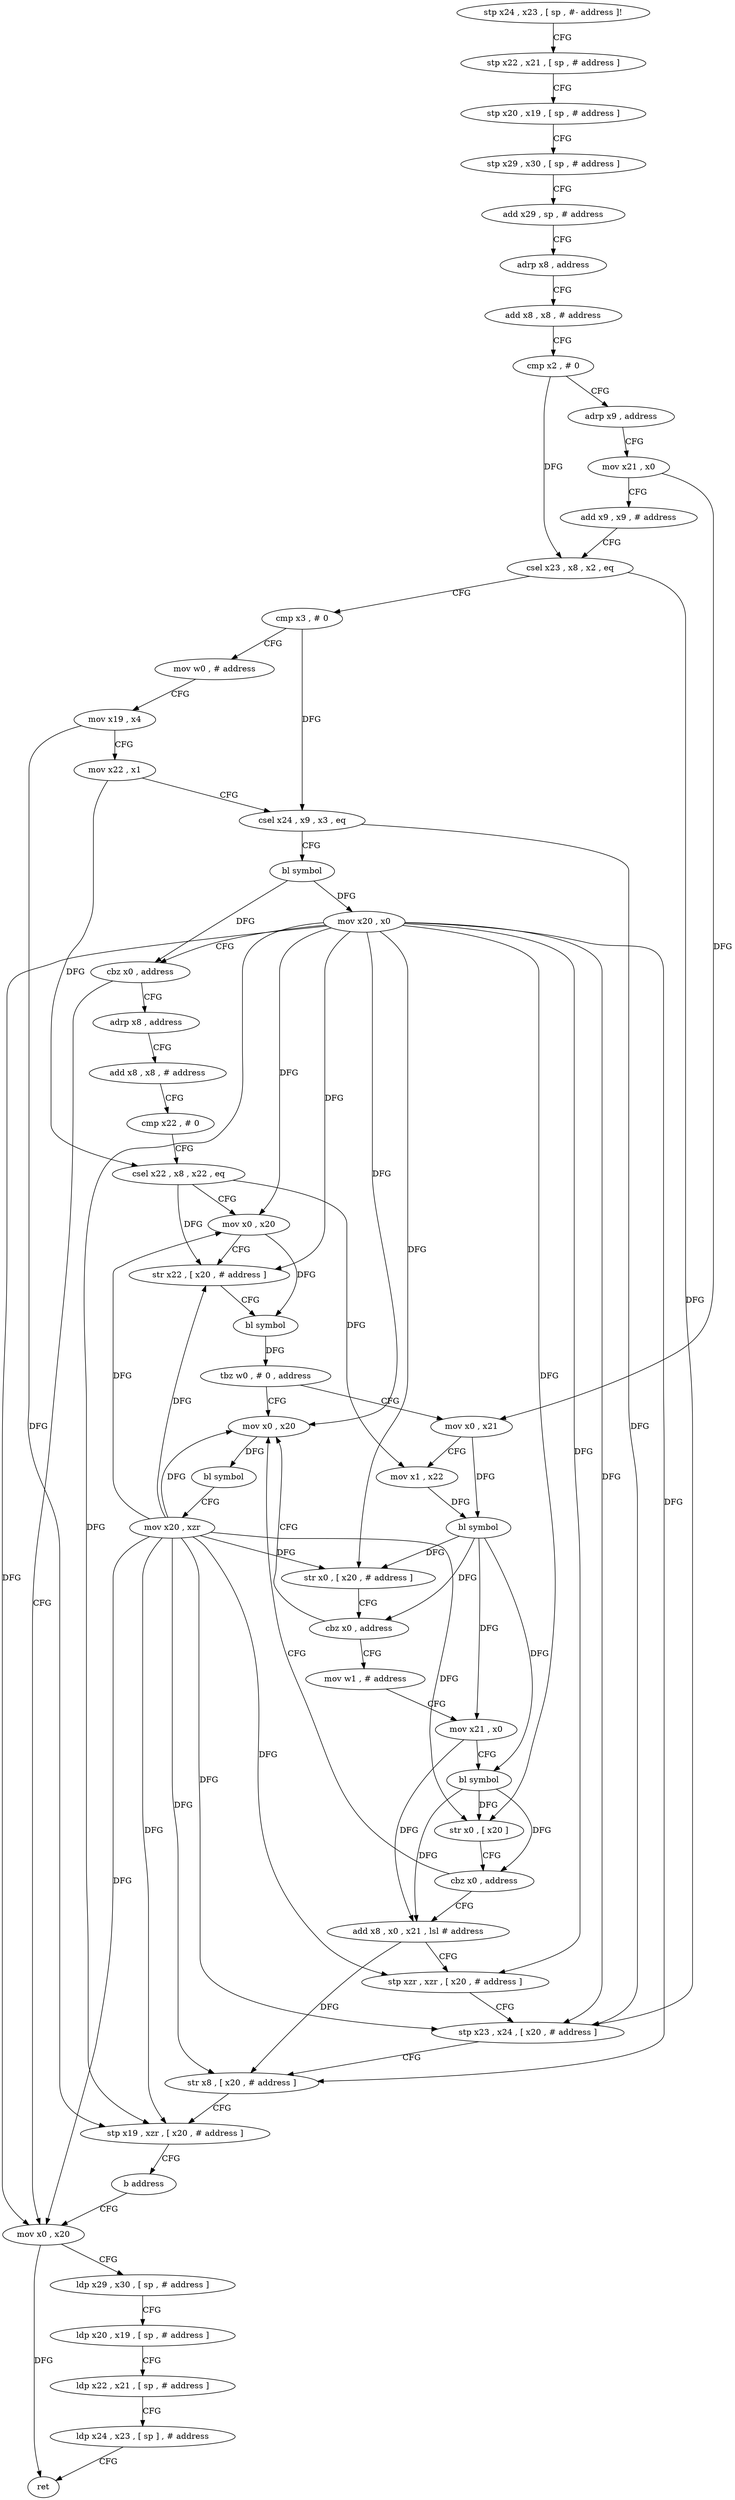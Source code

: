 digraph "func" {
"4220488" [label = "stp x24 , x23 , [ sp , #- address ]!" ]
"4220492" [label = "stp x22 , x21 , [ sp , # address ]" ]
"4220496" [label = "stp x20 , x19 , [ sp , # address ]" ]
"4220500" [label = "stp x29 , x30 , [ sp , # address ]" ]
"4220504" [label = "add x29 , sp , # address" ]
"4220508" [label = "adrp x8 , address" ]
"4220512" [label = "add x8 , x8 , # address" ]
"4220516" [label = "cmp x2 , # 0" ]
"4220520" [label = "adrp x9 , address" ]
"4220524" [label = "mov x21 , x0" ]
"4220528" [label = "add x9 , x9 , # address" ]
"4220532" [label = "csel x23 , x8 , x2 , eq" ]
"4220536" [label = "cmp x3 , # 0" ]
"4220540" [label = "mov w0 , # address" ]
"4220544" [label = "mov x19 , x4" ]
"4220548" [label = "mov x22 , x1" ]
"4220552" [label = "csel x24 , x9 , x3 , eq" ]
"4220556" [label = "bl symbol" ]
"4220560" [label = "mov x20 , x0" ]
"4220564" [label = "cbz x0 , address" ]
"4220676" [label = "mov x0 , x20" ]
"4220568" [label = "adrp x8 , address" ]
"4220680" [label = "ldp x29 , x30 , [ sp , # address ]" ]
"4220684" [label = "ldp x20 , x19 , [ sp , # address ]" ]
"4220688" [label = "ldp x22 , x21 , [ sp , # address ]" ]
"4220692" [label = "ldp x24 , x23 , [ sp ] , # address" ]
"4220696" [label = "ret" ]
"4220572" [label = "add x8 , x8 , # address" ]
"4220576" [label = "cmp x22 , # 0" ]
"4220580" [label = "csel x22 , x8 , x22 , eq" ]
"4220584" [label = "mov x0 , x20" ]
"4220588" [label = "str x22 , [ x20 , # address ]" ]
"4220592" [label = "bl symbol" ]
"4220596" [label = "tbz w0 , # 0 , address" ]
"4220664" [label = "mov x0 , x20" ]
"4220600" [label = "mov x0 , x21" ]
"4220668" [label = "bl symbol" ]
"4220672" [label = "mov x20 , xzr" ]
"4220604" [label = "mov x1 , x22" ]
"4220608" [label = "bl symbol" ]
"4220612" [label = "str x0 , [ x20 , # address ]" ]
"4220616" [label = "cbz x0 , address" ]
"4220620" [label = "mov w1 , # address" ]
"4220624" [label = "mov x21 , x0" ]
"4220628" [label = "bl symbol" ]
"4220632" [label = "str x0 , [ x20 ]" ]
"4220636" [label = "cbz x0 , address" ]
"4220640" [label = "add x8 , x0 , x21 , lsl # address" ]
"4220644" [label = "stp xzr , xzr , [ x20 , # address ]" ]
"4220648" [label = "stp x23 , x24 , [ x20 , # address ]" ]
"4220652" [label = "str x8 , [ x20 , # address ]" ]
"4220656" [label = "stp x19 , xzr , [ x20 , # address ]" ]
"4220660" [label = "b address" ]
"4220488" -> "4220492" [ label = "CFG" ]
"4220492" -> "4220496" [ label = "CFG" ]
"4220496" -> "4220500" [ label = "CFG" ]
"4220500" -> "4220504" [ label = "CFG" ]
"4220504" -> "4220508" [ label = "CFG" ]
"4220508" -> "4220512" [ label = "CFG" ]
"4220512" -> "4220516" [ label = "CFG" ]
"4220516" -> "4220520" [ label = "CFG" ]
"4220516" -> "4220532" [ label = "DFG" ]
"4220520" -> "4220524" [ label = "CFG" ]
"4220524" -> "4220528" [ label = "CFG" ]
"4220524" -> "4220600" [ label = "DFG" ]
"4220528" -> "4220532" [ label = "CFG" ]
"4220532" -> "4220536" [ label = "CFG" ]
"4220532" -> "4220648" [ label = "DFG" ]
"4220536" -> "4220540" [ label = "CFG" ]
"4220536" -> "4220552" [ label = "DFG" ]
"4220540" -> "4220544" [ label = "CFG" ]
"4220544" -> "4220548" [ label = "CFG" ]
"4220544" -> "4220656" [ label = "DFG" ]
"4220548" -> "4220552" [ label = "CFG" ]
"4220548" -> "4220580" [ label = "DFG" ]
"4220552" -> "4220556" [ label = "CFG" ]
"4220552" -> "4220648" [ label = "DFG" ]
"4220556" -> "4220560" [ label = "DFG" ]
"4220556" -> "4220564" [ label = "DFG" ]
"4220560" -> "4220564" [ label = "CFG" ]
"4220560" -> "4220676" [ label = "DFG" ]
"4220560" -> "4220584" [ label = "DFG" ]
"4220560" -> "4220588" [ label = "DFG" ]
"4220560" -> "4220664" [ label = "DFG" ]
"4220560" -> "4220612" [ label = "DFG" ]
"4220560" -> "4220632" [ label = "DFG" ]
"4220560" -> "4220644" [ label = "DFG" ]
"4220560" -> "4220648" [ label = "DFG" ]
"4220560" -> "4220652" [ label = "DFG" ]
"4220560" -> "4220656" [ label = "DFG" ]
"4220564" -> "4220676" [ label = "CFG" ]
"4220564" -> "4220568" [ label = "CFG" ]
"4220676" -> "4220680" [ label = "CFG" ]
"4220676" -> "4220696" [ label = "DFG" ]
"4220568" -> "4220572" [ label = "CFG" ]
"4220680" -> "4220684" [ label = "CFG" ]
"4220684" -> "4220688" [ label = "CFG" ]
"4220688" -> "4220692" [ label = "CFG" ]
"4220692" -> "4220696" [ label = "CFG" ]
"4220572" -> "4220576" [ label = "CFG" ]
"4220576" -> "4220580" [ label = "CFG" ]
"4220580" -> "4220584" [ label = "CFG" ]
"4220580" -> "4220588" [ label = "DFG" ]
"4220580" -> "4220604" [ label = "DFG" ]
"4220584" -> "4220588" [ label = "CFG" ]
"4220584" -> "4220592" [ label = "DFG" ]
"4220588" -> "4220592" [ label = "CFG" ]
"4220592" -> "4220596" [ label = "DFG" ]
"4220596" -> "4220664" [ label = "CFG" ]
"4220596" -> "4220600" [ label = "CFG" ]
"4220664" -> "4220668" [ label = "DFG" ]
"4220600" -> "4220604" [ label = "CFG" ]
"4220600" -> "4220608" [ label = "DFG" ]
"4220668" -> "4220672" [ label = "CFG" ]
"4220672" -> "4220676" [ label = "DFG" ]
"4220672" -> "4220584" [ label = "DFG" ]
"4220672" -> "4220664" [ label = "DFG" ]
"4220672" -> "4220588" [ label = "DFG" ]
"4220672" -> "4220612" [ label = "DFG" ]
"4220672" -> "4220632" [ label = "DFG" ]
"4220672" -> "4220644" [ label = "DFG" ]
"4220672" -> "4220648" [ label = "DFG" ]
"4220672" -> "4220652" [ label = "DFG" ]
"4220672" -> "4220656" [ label = "DFG" ]
"4220604" -> "4220608" [ label = "DFG" ]
"4220608" -> "4220612" [ label = "DFG" ]
"4220608" -> "4220616" [ label = "DFG" ]
"4220608" -> "4220624" [ label = "DFG" ]
"4220608" -> "4220628" [ label = "DFG" ]
"4220612" -> "4220616" [ label = "CFG" ]
"4220616" -> "4220664" [ label = "CFG" ]
"4220616" -> "4220620" [ label = "CFG" ]
"4220620" -> "4220624" [ label = "CFG" ]
"4220624" -> "4220628" [ label = "CFG" ]
"4220624" -> "4220640" [ label = "DFG" ]
"4220628" -> "4220632" [ label = "DFG" ]
"4220628" -> "4220636" [ label = "DFG" ]
"4220628" -> "4220640" [ label = "DFG" ]
"4220632" -> "4220636" [ label = "CFG" ]
"4220636" -> "4220664" [ label = "CFG" ]
"4220636" -> "4220640" [ label = "CFG" ]
"4220640" -> "4220644" [ label = "CFG" ]
"4220640" -> "4220652" [ label = "DFG" ]
"4220644" -> "4220648" [ label = "CFG" ]
"4220648" -> "4220652" [ label = "CFG" ]
"4220652" -> "4220656" [ label = "CFG" ]
"4220656" -> "4220660" [ label = "CFG" ]
"4220660" -> "4220676" [ label = "CFG" ]
}

